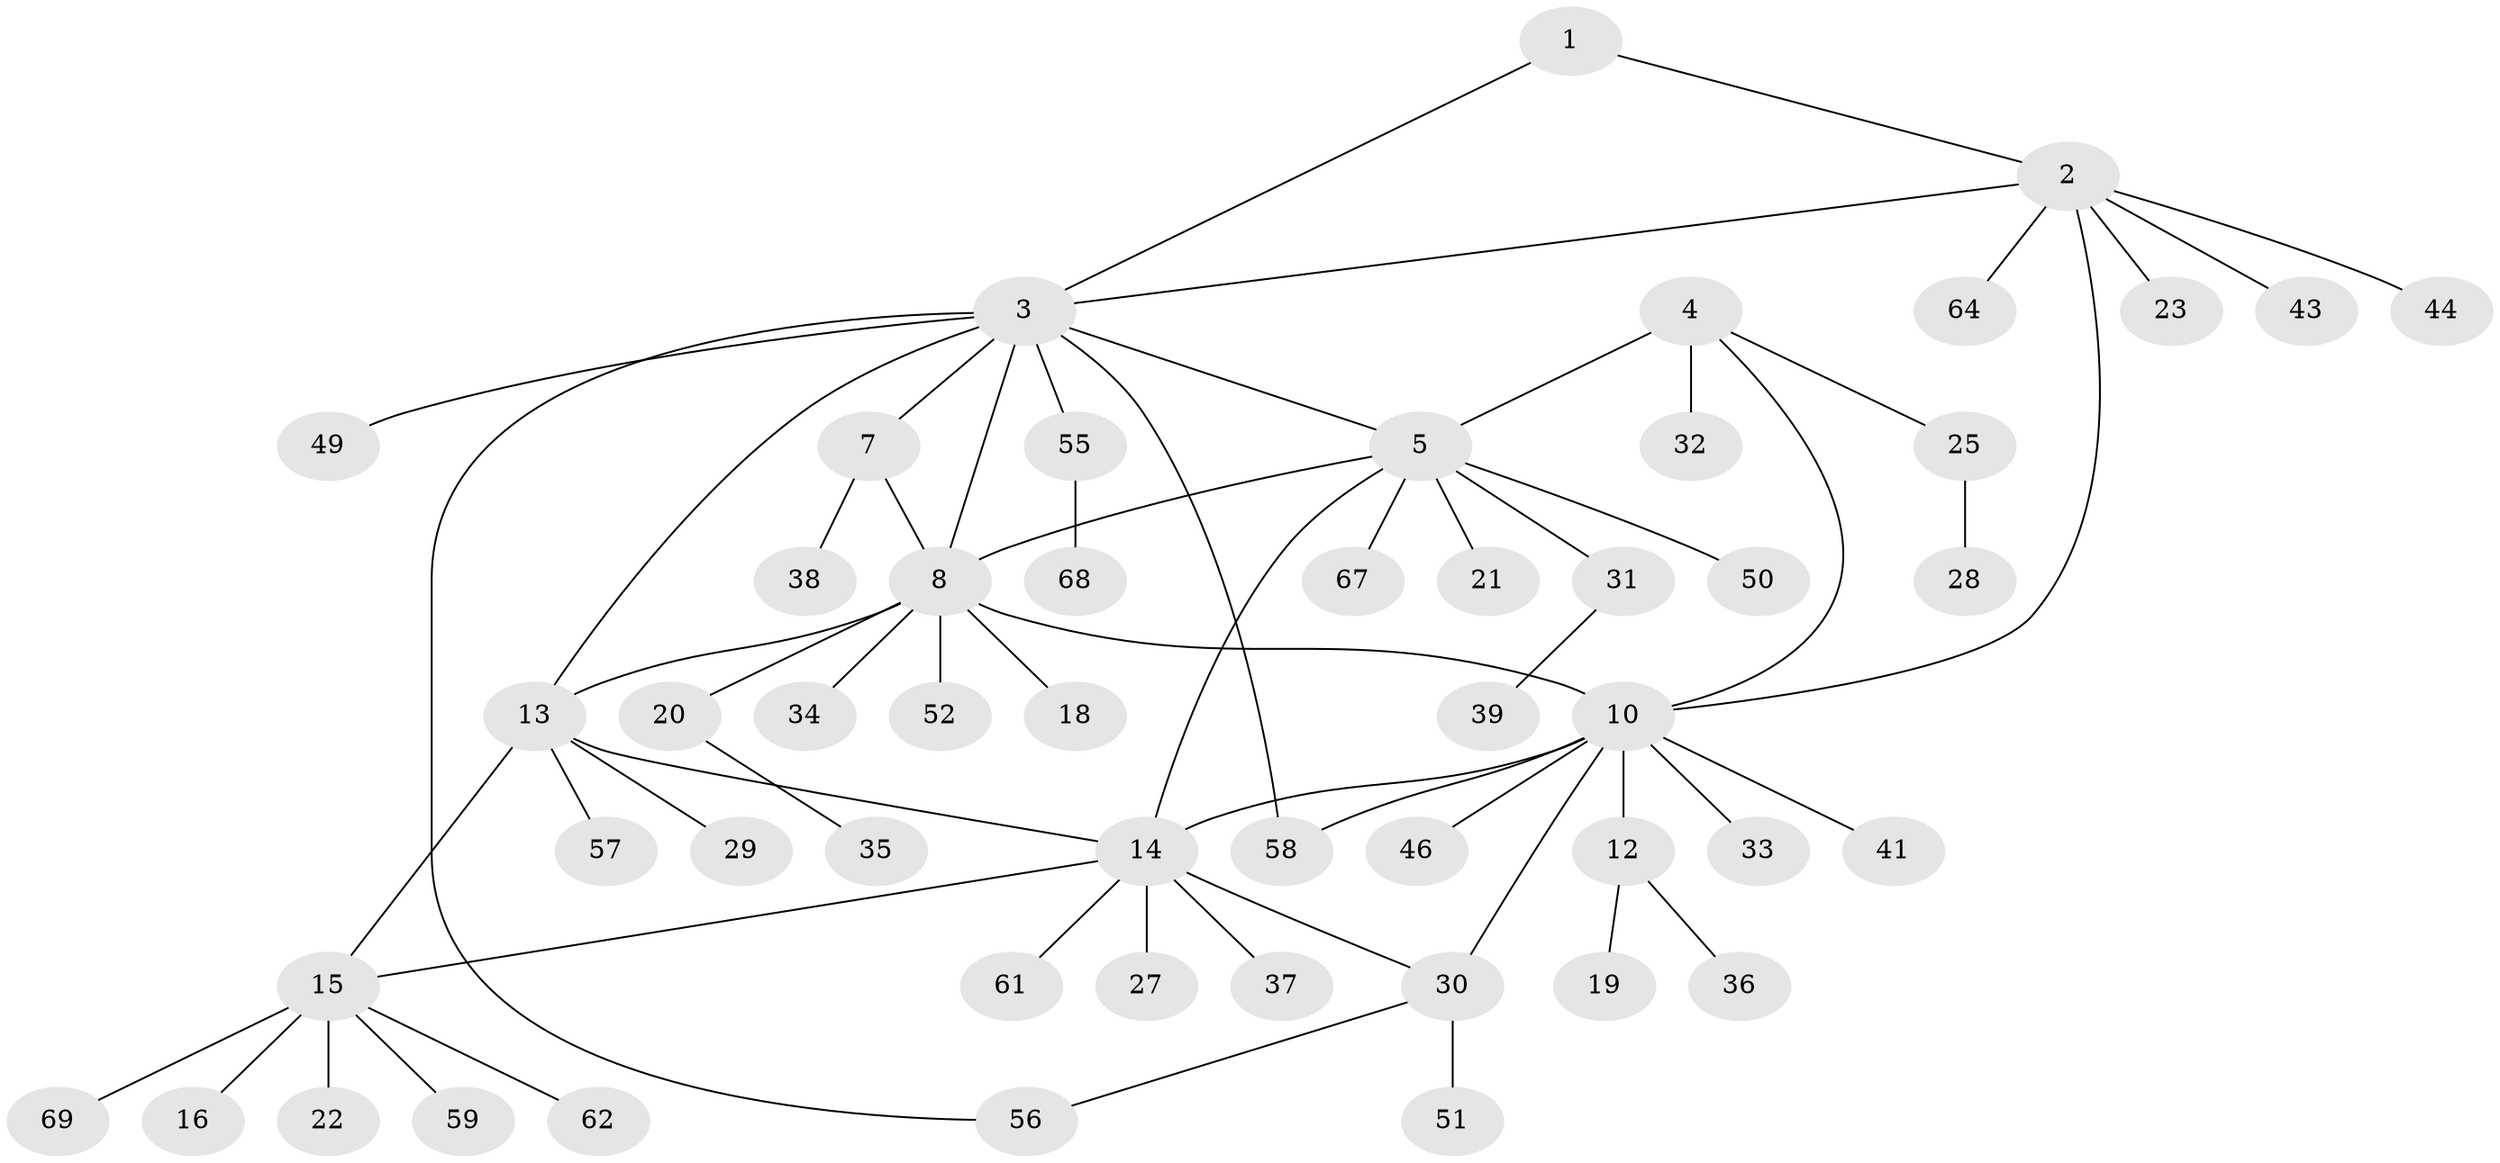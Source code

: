 // original degree distribution, {3: 0.057971014492753624, 6: 0.043478260869565216, 8: 0.028985507246376812, 11: 0.014492753623188406, 4: 0.043478260869565216, 10: 0.014492753623188406, 5: 0.028985507246376812, 7: 0.014492753623188406, 9: 0.014492753623188406, 1: 0.5652173913043478, 2: 0.17391304347826086}
// Generated by graph-tools (version 1.1) at 2025/42/03/06/25 10:42:14]
// undirected, 52 vertices, 63 edges
graph export_dot {
graph [start="1"]
  node [color=gray90,style=filled];
  1 [super="+24"];
  2 [super="+17"];
  3 [super="+9"];
  4 [super="+6"];
  5 [super="+54"];
  7 [super="+45"];
  8 [super="+40"];
  10 [super="+11"];
  12 [super="+53"];
  13 [super="+60"];
  14 [super="+47"];
  15 [super="+26"];
  16;
  18;
  19;
  20;
  21;
  22;
  23 [super="+48"];
  25;
  27;
  28;
  29;
  30 [super="+42"];
  31;
  32;
  33;
  34;
  35 [super="+65"];
  36;
  37;
  38;
  39;
  41;
  43 [super="+63"];
  44;
  46;
  49;
  50 [super="+66"];
  51;
  52;
  55;
  56;
  57;
  58;
  59;
  61;
  62;
  64;
  67;
  68;
  69;
  1 -- 2;
  1 -- 3;
  2 -- 3;
  2 -- 23;
  2 -- 43;
  2 -- 64;
  2 -- 44;
  2 -- 10;
  3 -- 5;
  3 -- 13;
  3 -- 49;
  3 -- 55;
  3 -- 58;
  3 -- 8;
  3 -- 56;
  3 -- 7;
  4 -- 5 [weight=2];
  4 -- 32;
  4 -- 25;
  4 -- 10;
  5 -- 8;
  5 -- 14 [weight=2];
  5 -- 21;
  5 -- 31;
  5 -- 50;
  5 -- 67;
  7 -- 8;
  7 -- 38;
  8 -- 13;
  8 -- 18;
  8 -- 20;
  8 -- 34;
  8 -- 52;
  8 -- 10;
  10 -- 12 [weight=2];
  10 -- 14;
  10 -- 58;
  10 -- 30 [weight=2];
  10 -- 33;
  10 -- 41;
  10 -- 46;
  12 -- 19;
  12 -- 36;
  13 -- 14;
  13 -- 15;
  13 -- 29;
  13 -- 57;
  14 -- 15;
  14 -- 27;
  14 -- 30;
  14 -- 37;
  14 -- 61;
  15 -- 16;
  15 -- 22;
  15 -- 62;
  15 -- 59;
  15 -- 69;
  20 -- 35;
  25 -- 28;
  30 -- 51;
  30 -- 56;
  31 -- 39;
  55 -- 68;
}
